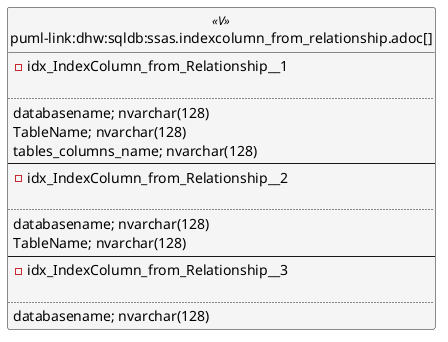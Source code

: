 @startuml
left to right direction
'top to bottom direction
hide circle
'avoide "." issues:
set namespaceSeparator none


skinparam class {
  BackgroundColor White
  BackgroundColor<<FN>> Yellow
  BackgroundColor<<FS>> Yellow
  BackgroundColor<<FT>> LightGray
  BackgroundColor<<IF>> Yellow
  BackgroundColor<<IS>> Yellow
  BackgroundColor<<P>> Aqua
  BackgroundColor<<PC>> Aqua
  BackgroundColor<<SN>> Yellow
  BackgroundColor<<SO>> SlateBlue
  BackgroundColor<<TF>> LightGray
  BackgroundColor<<TR>> Tomato
  BackgroundColor<<U>> White
  BackgroundColor<<V>> WhiteSmoke
  BackgroundColor<<X>> Aqua
  BackgroundColor<<external>> AliceBlue
}


entity "puml-link:dhw:sqldb:ssas.indexcolumn_from_relationship.adoc[]" as ssas.IndexColumn_from_Relationship << V >> {
- idx_IndexColumn_from_Relationship__1

..
databasename; nvarchar(128)
TableName; nvarchar(128)
tables_columns_name; nvarchar(128)
--
- idx_IndexColumn_from_Relationship__2

..
databasename; nvarchar(128)
TableName; nvarchar(128)
--
- idx_IndexColumn_from_Relationship__3

..
databasename; nvarchar(128)
}


@enduml

